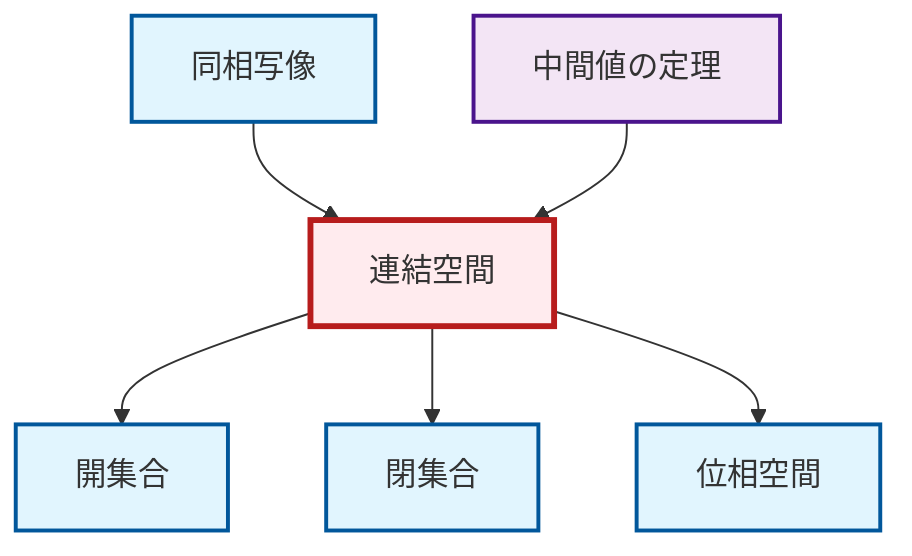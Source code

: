 graph TD
    classDef definition fill:#e1f5fe,stroke:#01579b,stroke-width:2px
    classDef theorem fill:#f3e5f5,stroke:#4a148c,stroke-width:2px
    classDef axiom fill:#fff3e0,stroke:#e65100,stroke-width:2px
    classDef example fill:#e8f5e9,stroke:#1b5e20,stroke-width:2px
    classDef current fill:#ffebee,stroke:#b71c1c,stroke-width:3px
    def-open-set["開集合"]:::definition
    def-connected["連結空間"]:::definition
    def-closed-set["閉集合"]:::definition
    def-topological-space["位相空間"]:::definition
    thm-intermediate-value["中間値の定理"]:::theorem
    def-homeomorphism["同相写像"]:::definition
    def-connected --> def-open-set
    def-homeomorphism --> def-connected
    thm-intermediate-value --> def-connected
    def-connected --> def-closed-set
    def-connected --> def-topological-space
    class def-connected current